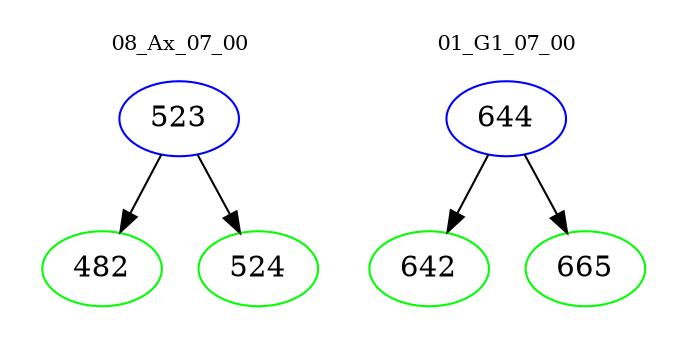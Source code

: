 digraph{
subgraph cluster_0 {
color = white
label = "08_Ax_07_00";
fontsize=10;
T0_523 [label="523", color="blue"]
T0_523 -> T0_482 [color="black"]
T0_482 [label="482", color="green"]
T0_523 -> T0_524 [color="black"]
T0_524 [label="524", color="green"]
}
subgraph cluster_1 {
color = white
label = "01_G1_07_00";
fontsize=10;
T1_644 [label="644", color="blue"]
T1_644 -> T1_642 [color="black"]
T1_642 [label="642", color="green"]
T1_644 -> T1_665 [color="black"]
T1_665 [label="665", color="green"]
}
}
